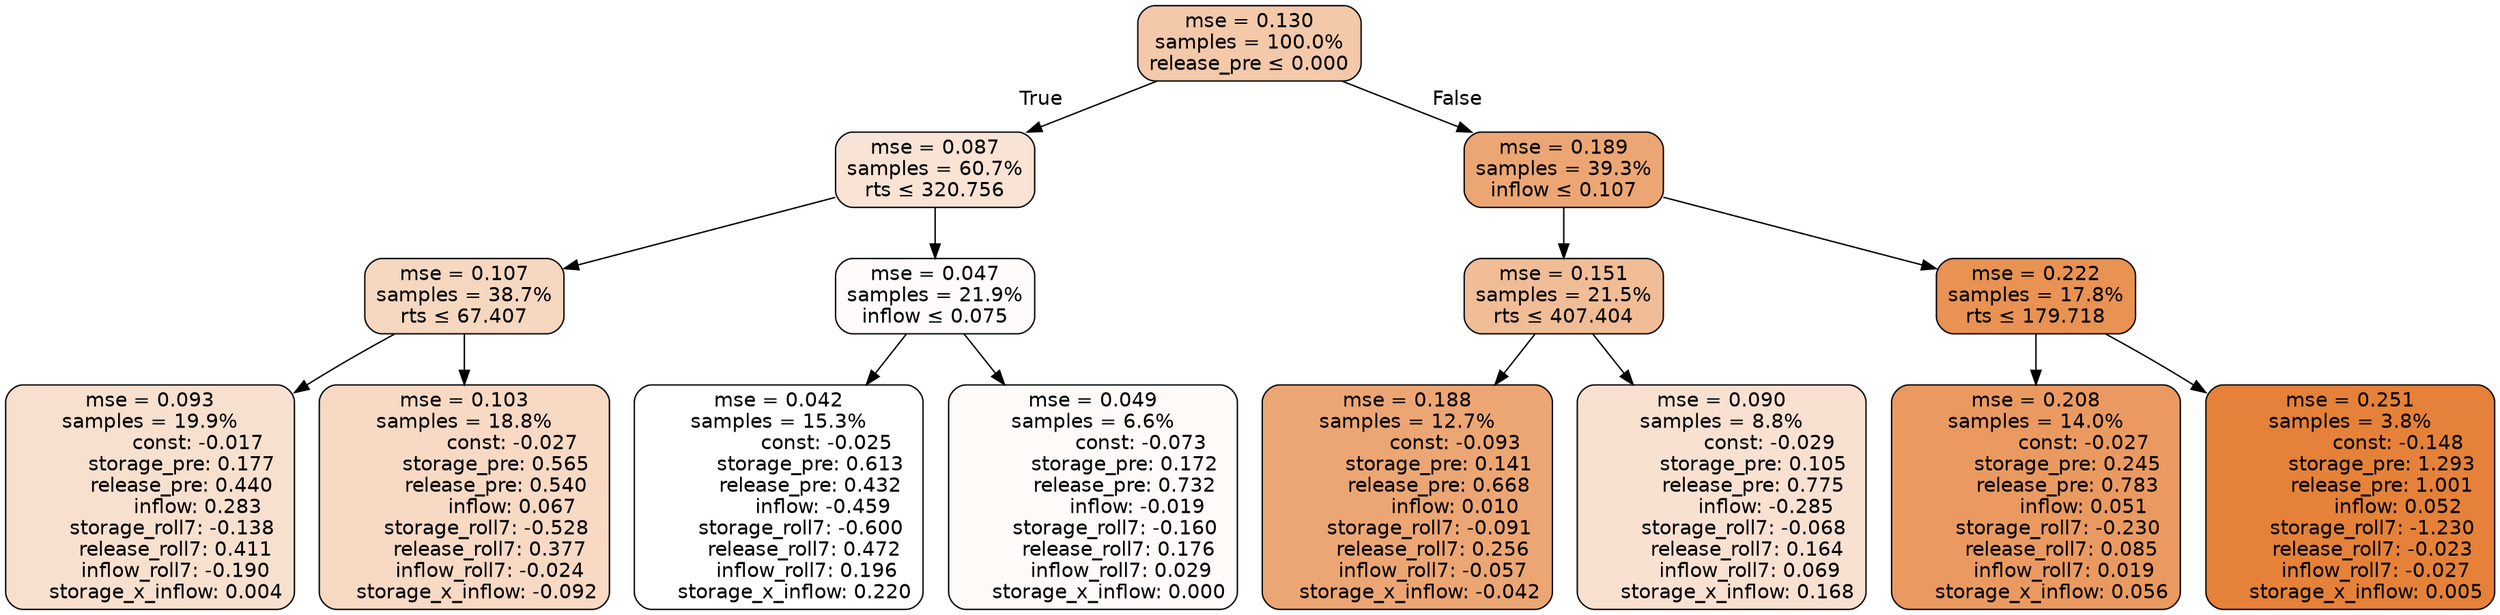 digraph tree {
bgcolor="transparent"
node [shape=rectangle, style="filled, rounded", color="black", fontname=helvetica] ;
edge [fontname=helvetica] ;
	"0" [label="mse = 0.130
samples = 100.0%
release_pre &le; 0.000", fillcolor="#f3c9aa"]
	"1" [label="mse = 0.087
samples = 60.7%
rts &le; 320.756", fillcolor="#f9e3d4"]
	"2" [label="mse = 0.107
samples = 38.7%
rts &le; 67.407", fillcolor="#f6d7c0"]
	"3" [label="mse = 0.093
samples = 19.9%
               const: -0.017
          storage_pre: 0.177
          release_pre: 0.440
               inflow: 0.283
       storage_roll7: -0.138
        release_roll7: 0.411
        inflow_roll7: -0.190
     storage_x_inflow: 0.004", fillcolor="#f8e0ce"]
	"4" [label="mse = 0.103
samples = 18.8%
               const: -0.027
          storage_pre: 0.565
          release_pre: 0.540
               inflow: 0.067
       storage_roll7: -0.528
        release_roll7: 0.377
        inflow_roll7: -0.024
    storage_x_inflow: -0.092", fillcolor="#f7d9c4"]
	"5" [label="mse = 0.047
samples = 21.9%
inflow &le; 0.075", fillcolor="#fefbfa"]
	"6" [label="mse = 0.042
samples = 15.3%
               const: -0.025
          storage_pre: 0.613
          release_pre: 0.432
              inflow: -0.459
       storage_roll7: -0.600
        release_roll7: 0.472
         inflow_roll7: 0.196
     storage_x_inflow: 0.220", fillcolor="#ffffff"]
	"7" [label="mse = 0.049
samples = 6.6%
               const: -0.073
          storage_pre: 0.172
          release_pre: 0.732
              inflow: -0.019
       storage_roll7: -0.160
        release_roll7: 0.176
         inflow_roll7: 0.029
     storage_x_inflow: 0.000", fillcolor="#fefaf8"]
	"8" [label="mse = 0.189
samples = 39.3%
inflow &le; 0.107", fillcolor="#eca673"]
	"9" [label="mse = 0.151
samples = 21.5%
rts &le; 407.404", fillcolor="#f1bd97"]
	"10" [label="mse = 0.188
samples = 12.7%
               const: -0.093
          storage_pre: 0.141
          release_pre: 0.668
               inflow: 0.010
       storage_roll7: -0.091
        release_roll7: 0.256
        inflow_roll7: -0.057
    storage_x_inflow: -0.042", fillcolor="#eca674"]
	"11" [label="mse = 0.090
samples = 8.8%
               const: -0.029
          storage_pre: 0.105
          release_pre: 0.775
              inflow: -0.285
       storage_roll7: -0.068
        release_roll7: 0.164
         inflow_roll7: 0.069
     storage_x_inflow: 0.168", fillcolor="#f9e1d1"]
	"12" [label="mse = 0.222
samples = 17.8%
rts &le; 179.718", fillcolor="#e89253"]
	"13" [label="mse = 0.208
samples = 14.0%
               const: -0.027
          storage_pre: 0.245
          release_pre: 0.783
               inflow: 0.051
       storage_roll7: -0.230
        release_roll7: 0.085
         inflow_roll7: 0.019
     storage_x_inflow: 0.056", fillcolor="#ea9a61"]
	"14" [label="mse = 0.251
samples = 3.8%
               const: -0.148
          storage_pre: 1.293
          release_pre: 1.001
               inflow: 0.052
       storage_roll7: -1.230
       release_roll7: -0.023
        inflow_roll7: -0.027
     storage_x_inflow: 0.005", fillcolor="#e58139"]

	"0" -> "1" [labeldistance=2.5, labelangle=45, headlabel="True"]
	"1" -> "2"
	"2" -> "3"
	"2" -> "4"
	"1" -> "5"
	"5" -> "6"
	"5" -> "7"
	"0" -> "8" [labeldistance=2.5, labelangle=-45, headlabel="False"]
	"8" -> "9"
	"9" -> "10"
	"9" -> "11"
	"8" -> "12"
	"12" -> "13"
	"12" -> "14"
}